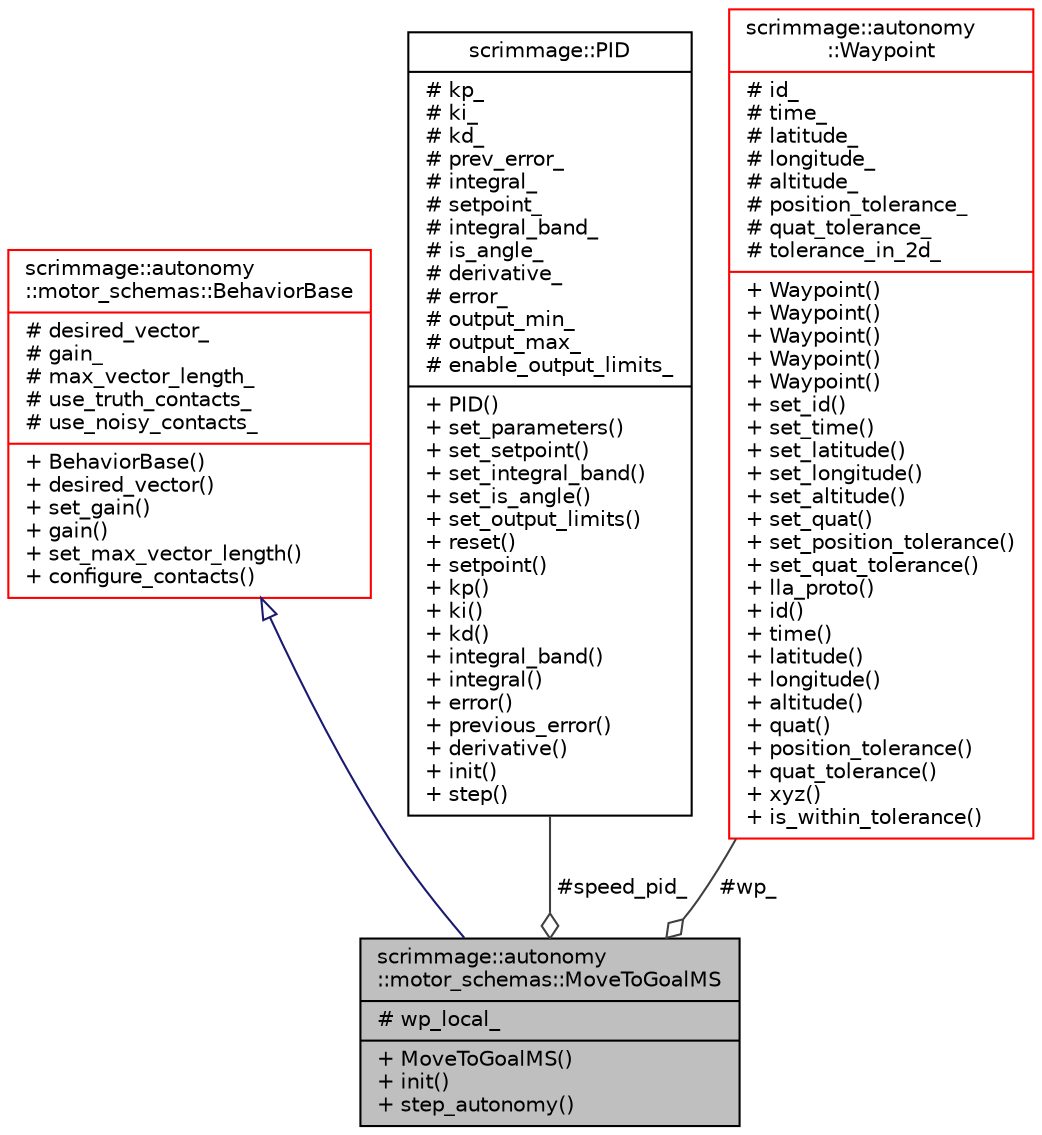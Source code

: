 digraph "scrimmage::autonomy::motor_schemas::MoveToGoalMS"
{
 // LATEX_PDF_SIZE
  edge [fontname="Helvetica",fontsize="10",labelfontname="Helvetica",labelfontsize="10"];
  node [fontname="Helvetica",fontsize="10",shape=record];
  Node1 [label="{scrimmage::autonomy\l::motor_schemas::MoveToGoalMS\n|# wp_local_\l|+ MoveToGoalMS()\l+ init()\l+ step_autonomy()\l}",height=0.2,width=0.4,color="black", fillcolor="grey75", style="filled", fontcolor="black",tooltip=" "];
  Node2 -> Node1 [dir="back",color="midnightblue",fontsize="10",style="solid",arrowtail="onormal",fontname="Helvetica"];
  Node2 [label="{scrimmage::autonomy\l::motor_schemas::BehaviorBase\n|# desired_vector_\l# gain_\l# max_vector_length_\l# use_truth_contacts_\l# use_noisy_contacts_\l|+ BehaviorBase()\l+ desired_vector()\l+ set_gain()\l+ gain()\l+ set_max_vector_length()\l+ configure_contacts()\l}",height=0.2,width=0.4,color="red", fillcolor="white", style="filled",URL="$classscrimmage_1_1autonomy_1_1motor__schemas_1_1BehaviorBase.html",tooltip=" "];
  Node96 -> Node1 [color="grey25",fontsize="10",style="solid",label=" #speed_pid_" ,arrowhead="odiamond",fontname="Helvetica"];
  Node96 [label="{scrimmage::PID\n|# kp_\l# ki_\l# kd_\l# prev_error_\l# integral_\l# setpoint_\l# integral_band_\l# is_angle_\l# derivative_\l# error_\l# output_min_\l# output_max_\l# enable_output_limits_\l|+ PID()\l+ set_parameters()\l+ set_setpoint()\l+ set_integral_band()\l+ set_is_angle()\l+ set_output_limits()\l+ reset()\l+ setpoint()\l+ kp()\l+ ki()\l+ kd()\l+ integral_band()\l+ integral()\l+ error()\l+ previous_error()\l+ derivative()\l+ init()\l+ step()\l}",height=0.2,width=0.4,color="black", fillcolor="white", style="filled",URL="$classscrimmage_1_1PID.html",tooltip=" "];
  Node97 -> Node1 [color="grey25",fontsize="10",style="solid",label=" #wp_" ,arrowhead="odiamond",fontname="Helvetica"];
  Node97 [label="{scrimmage::autonomy\l::Waypoint\n|# id_\l# time_\l# latitude_\l# longitude_\l# altitude_\l# position_tolerance_\l# quat_tolerance_\l# tolerance_in_2d_\l|+ Waypoint()\l+ Waypoint()\l+ Waypoint()\l+ Waypoint()\l+ Waypoint()\l+ set_id()\l+ set_time()\l+ set_latitude()\l+ set_longitude()\l+ set_altitude()\l+ set_quat()\l+ set_position_tolerance()\l+ set_quat_tolerance()\l+ lla_proto()\l+ id()\l+ time()\l+ latitude()\l+ longitude()\l+ altitude()\l+ quat()\l+ position_tolerance()\l+ quat_tolerance()\l+ xyz()\l+ is_within_tolerance()\l}",height=0.2,width=0.4,color="red", fillcolor="white", style="filled",URL="$classscrimmage_1_1autonomy_1_1Waypoint.html",tooltip=" "];
}
